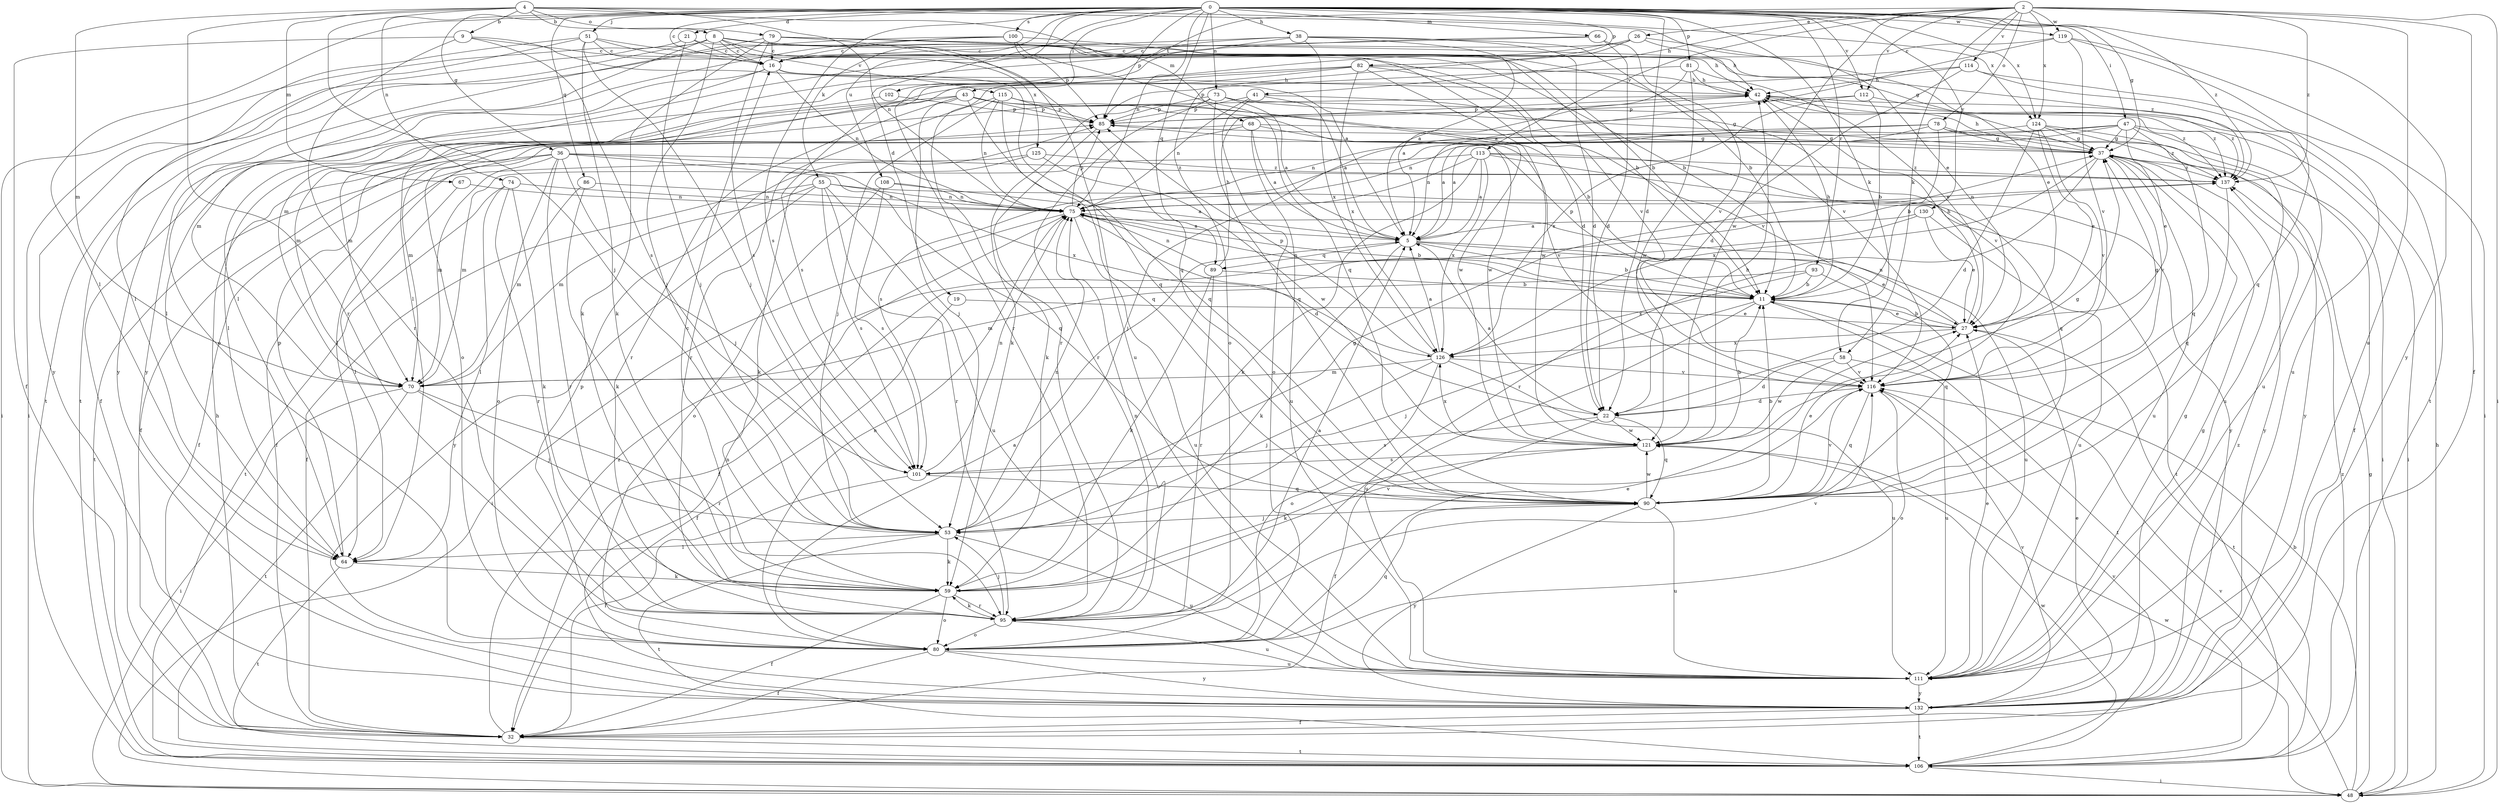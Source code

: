 strict digraph  {
0;
2;
4;
5;
8;
9;
11;
16;
19;
21;
22;
26;
27;
32;
36;
37;
38;
41;
42;
43;
47;
48;
51;
53;
55;
58;
59;
64;
66;
67;
68;
70;
73;
74;
75;
78;
79;
80;
81;
82;
85;
86;
89;
90;
93;
95;
100;
101;
102;
106;
108;
111;
112;
113;
114;
115;
116;
119;
121;
124;
125;
126;
130;
132;
137;
0 -> 16  [label=c];
0 -> 19  [label=d];
0 -> 21  [label=d];
0 -> 22  [label=d];
0 -> 36  [label=g];
0 -> 37  [label=g];
0 -> 38  [label=h];
0 -> 43  [label=i];
0 -> 47  [label=i];
0 -> 51  [label=j];
0 -> 55  [label=k];
0 -> 58  [label=k];
0 -> 64  [label=l];
0 -> 66  [label=m];
0 -> 73  [label=n];
0 -> 74  [label=n];
0 -> 75  [label=n];
0 -> 81  [label=p];
0 -> 82  [label=p];
0 -> 85  [label=p];
0 -> 86  [label=q];
0 -> 89  [label=q];
0 -> 93  [label=r];
0 -> 100  [label=s];
0 -> 101  [label=s];
0 -> 108  [label=u];
0 -> 112  [label=v];
0 -> 119  [label=w];
0 -> 124  [label=x];
0 -> 130  [label=y];
0 -> 132  [label=y];
0 -> 137  [label=z];
2 -> 26  [label=e];
2 -> 32  [label=f];
2 -> 41  [label=h];
2 -> 48  [label=i];
2 -> 58  [label=k];
2 -> 78  [label=o];
2 -> 102  [label=t];
2 -> 111  [label=u];
2 -> 112  [label=v];
2 -> 113  [label=v];
2 -> 114  [label=v];
2 -> 119  [label=w];
2 -> 121  [label=w];
2 -> 124  [label=x];
2 -> 137  [label=z];
4 -> 8  [label=b];
4 -> 9  [label=b];
4 -> 27  [label=e];
4 -> 53  [label=j];
4 -> 67  [label=m];
4 -> 68  [label=m];
4 -> 70  [label=m];
4 -> 75  [label=n];
4 -> 79  [label=o];
4 -> 95  [label=r];
4 -> 124  [label=x];
5 -> 11  [label=b];
5 -> 27  [label=e];
5 -> 59  [label=k];
5 -> 89  [label=q];
5 -> 111  [label=u];
8 -> 16  [label=c];
8 -> 37  [label=g];
8 -> 42  [label=h];
8 -> 48  [label=i];
8 -> 53  [label=j];
8 -> 80  [label=o];
8 -> 90  [label=q];
8 -> 106  [label=t];
8 -> 115  [label=v];
8 -> 125  [label=x];
9 -> 5  [label=a];
9 -> 16  [label=c];
9 -> 32  [label=f];
9 -> 95  [label=r];
9 -> 101  [label=s];
11 -> 27  [label=e];
11 -> 42  [label=h];
11 -> 53  [label=j];
11 -> 75  [label=n];
11 -> 85  [label=p];
11 -> 106  [label=t];
11 -> 111  [label=u];
16 -> 42  [label=h];
16 -> 64  [label=l];
16 -> 70  [label=m];
16 -> 75  [label=n];
16 -> 90  [label=q];
19 -> 27  [label=e];
19 -> 32  [label=f];
21 -> 11  [label=b];
21 -> 16  [label=c];
21 -> 48  [label=i];
21 -> 53  [label=j];
22 -> 5  [label=a];
22 -> 32  [label=f];
22 -> 90  [label=q];
22 -> 101  [label=s];
22 -> 121  [label=w];
26 -> 16  [label=c];
26 -> 27  [label=e];
26 -> 42  [label=h];
26 -> 64  [label=l];
26 -> 80  [label=o];
27 -> 11  [label=b];
27 -> 42  [label=h];
27 -> 75  [label=n];
27 -> 106  [label=t];
27 -> 126  [label=x];
32 -> 42  [label=h];
32 -> 106  [label=t];
32 -> 137  [label=z];
36 -> 32  [label=f];
36 -> 53  [label=j];
36 -> 70  [label=m];
36 -> 80  [label=o];
36 -> 90  [label=q];
36 -> 95  [label=r];
36 -> 106  [label=t];
36 -> 126  [label=x];
36 -> 137  [label=z];
37 -> 42  [label=h];
37 -> 95  [label=r];
37 -> 111  [label=u];
37 -> 116  [label=v];
37 -> 126  [label=x];
37 -> 132  [label=y];
37 -> 137  [label=z];
38 -> 5  [label=a];
38 -> 11  [label=b];
38 -> 16  [label=c];
38 -> 22  [label=d];
38 -> 64  [label=l];
38 -> 95  [label=r];
38 -> 126  [label=x];
41 -> 5  [label=a];
41 -> 75  [label=n];
41 -> 80  [label=o];
41 -> 85  [label=p];
41 -> 116  [label=v];
42 -> 85  [label=p];
42 -> 111  [label=u];
42 -> 137  [label=z];
43 -> 11  [label=b];
43 -> 53  [label=j];
43 -> 64  [label=l];
43 -> 70  [label=m];
43 -> 85  [label=p];
43 -> 90  [label=q];
43 -> 95  [label=r];
43 -> 121  [label=w];
47 -> 5  [label=a];
47 -> 27  [label=e];
47 -> 32  [label=f];
47 -> 37  [label=g];
47 -> 48  [label=i];
47 -> 75  [label=n];
47 -> 90  [label=q];
47 -> 101  [label=s];
48 -> 11  [label=b];
48 -> 37  [label=g];
48 -> 42  [label=h];
48 -> 116  [label=v];
48 -> 121  [label=w];
51 -> 11  [label=b];
51 -> 16  [label=c];
51 -> 53  [label=j];
51 -> 59  [label=k];
51 -> 64  [label=l];
51 -> 116  [label=v];
51 -> 132  [label=y];
53 -> 37  [label=g];
53 -> 59  [label=k];
53 -> 64  [label=l];
53 -> 75  [label=n];
53 -> 106  [label=t];
53 -> 111  [label=u];
55 -> 32  [label=f];
55 -> 70  [label=m];
55 -> 75  [label=n];
55 -> 95  [label=r];
55 -> 101  [label=s];
55 -> 106  [label=t];
55 -> 111  [label=u];
55 -> 132  [label=y];
58 -> 22  [label=d];
58 -> 111  [label=u];
58 -> 116  [label=v];
58 -> 121  [label=w];
59 -> 16  [label=c];
59 -> 32  [label=f];
59 -> 80  [label=o];
59 -> 95  [label=r];
59 -> 116  [label=v];
64 -> 59  [label=k];
64 -> 85  [label=p];
64 -> 106  [label=t];
66 -> 16  [label=c];
66 -> 22  [label=d];
66 -> 70  [label=m];
66 -> 116  [label=v];
67 -> 64  [label=l];
67 -> 75  [label=n];
68 -> 5  [label=a];
68 -> 32  [label=f];
68 -> 37  [label=g];
68 -> 70  [label=m];
68 -> 111  [label=u];
68 -> 116  [label=v];
70 -> 48  [label=i];
70 -> 53  [label=j];
70 -> 95  [label=r];
70 -> 106  [label=t];
73 -> 5  [label=a];
73 -> 37  [label=g];
73 -> 59  [label=k];
73 -> 85  [label=p];
73 -> 90  [label=q];
73 -> 95  [label=r];
73 -> 137  [label=z];
74 -> 59  [label=k];
74 -> 64  [label=l];
74 -> 75  [label=n];
74 -> 95  [label=r];
74 -> 106  [label=t];
75 -> 5  [label=a];
75 -> 11  [label=b];
75 -> 22  [label=d];
75 -> 48  [label=i];
75 -> 85  [label=p];
75 -> 111  [label=u];
78 -> 5  [label=a];
78 -> 11  [label=b];
78 -> 37  [label=g];
78 -> 48  [label=i];
78 -> 53  [label=j];
78 -> 75  [label=n];
78 -> 132  [label=y];
79 -> 11  [label=b];
79 -> 16  [label=c];
79 -> 22  [label=d];
79 -> 59  [label=k];
79 -> 101  [label=s];
79 -> 111  [label=u];
79 -> 132  [label=y];
79 -> 137  [label=z];
80 -> 5  [label=a];
80 -> 27  [label=e];
80 -> 32  [label=f];
80 -> 75  [label=n];
80 -> 85  [label=p];
80 -> 90  [label=q];
80 -> 111  [label=u];
80 -> 132  [label=y];
81 -> 5  [label=a];
81 -> 27  [label=e];
81 -> 42  [label=h];
81 -> 85  [label=p];
81 -> 121  [label=w];
82 -> 32  [label=f];
82 -> 42  [label=h];
82 -> 80  [label=o];
82 -> 95  [label=r];
82 -> 116  [label=v];
82 -> 121  [label=w];
82 -> 126  [label=x];
85 -> 37  [label=g];
85 -> 59  [label=k];
86 -> 59  [label=k];
86 -> 70  [label=m];
86 -> 75  [label=n];
89 -> 11  [label=b];
89 -> 42  [label=h];
89 -> 59  [label=k];
89 -> 75  [label=n];
89 -> 95  [label=r];
90 -> 11  [label=b];
90 -> 27  [label=e];
90 -> 53  [label=j];
90 -> 111  [label=u];
90 -> 116  [label=v];
90 -> 121  [label=w];
90 -> 132  [label=y];
93 -> 11  [label=b];
93 -> 70  [label=m];
93 -> 90  [label=q];
93 -> 126  [label=x];
95 -> 5  [label=a];
95 -> 53  [label=j];
95 -> 59  [label=k];
95 -> 75  [label=n];
95 -> 80  [label=o];
95 -> 111  [label=u];
95 -> 116  [label=v];
100 -> 16  [label=c];
100 -> 85  [label=p];
100 -> 90  [label=q];
100 -> 106  [label=t];
100 -> 116  [label=v];
100 -> 132  [label=y];
101 -> 32  [label=f];
101 -> 75  [label=n];
101 -> 90  [label=q];
102 -> 70  [label=m];
102 -> 85  [label=p];
106 -> 48  [label=i];
106 -> 116  [label=v];
106 -> 121  [label=w];
106 -> 137  [label=z];
108 -> 5  [label=a];
108 -> 75  [label=n];
108 -> 80  [label=o];
108 -> 101  [label=s];
111 -> 27  [label=e];
111 -> 37  [label=g];
111 -> 132  [label=y];
112 -> 11  [label=b];
112 -> 85  [label=p];
112 -> 126  [label=x];
112 -> 137  [label=z];
113 -> 5  [label=a];
113 -> 59  [label=k];
113 -> 70  [label=m];
113 -> 75  [label=n];
113 -> 90  [label=q];
113 -> 126  [label=x];
113 -> 132  [label=y];
113 -> 137  [label=z];
114 -> 22  [label=d];
114 -> 42  [label=h];
114 -> 90  [label=q];
114 -> 101  [label=s];
114 -> 111  [label=u];
115 -> 53  [label=j];
115 -> 75  [label=n];
115 -> 85  [label=p];
115 -> 90  [label=q];
115 -> 95  [label=r];
115 -> 121  [label=w];
116 -> 22  [label=d];
116 -> 37  [label=g];
116 -> 80  [label=o];
116 -> 90  [label=q];
119 -> 5  [label=a];
119 -> 16  [label=c];
119 -> 48  [label=i];
119 -> 106  [label=t];
119 -> 116  [label=v];
121 -> 11  [label=b];
121 -> 37  [label=g];
121 -> 42  [label=h];
121 -> 59  [label=k];
121 -> 101  [label=s];
121 -> 126  [label=x];
124 -> 22  [label=d];
124 -> 27  [label=e];
124 -> 37  [label=g];
124 -> 64  [label=l];
124 -> 111  [label=u];
124 -> 116  [label=v];
124 -> 137  [label=z];
125 -> 32  [label=f];
125 -> 59  [label=k];
125 -> 121  [label=w];
125 -> 137  [label=z];
126 -> 5  [label=a];
126 -> 53  [label=j];
126 -> 70  [label=m];
126 -> 80  [label=o];
126 -> 85  [label=p];
126 -> 111  [label=u];
126 -> 116  [label=v];
130 -> 5  [label=a];
130 -> 27  [label=e];
130 -> 32  [label=f];
130 -> 111  [label=u];
132 -> 27  [label=e];
132 -> 32  [label=f];
132 -> 37  [label=g];
132 -> 75  [label=n];
132 -> 106  [label=t];
132 -> 116  [label=v];
132 -> 137  [label=z];
137 -> 75  [label=n];
137 -> 90  [label=q];
}
